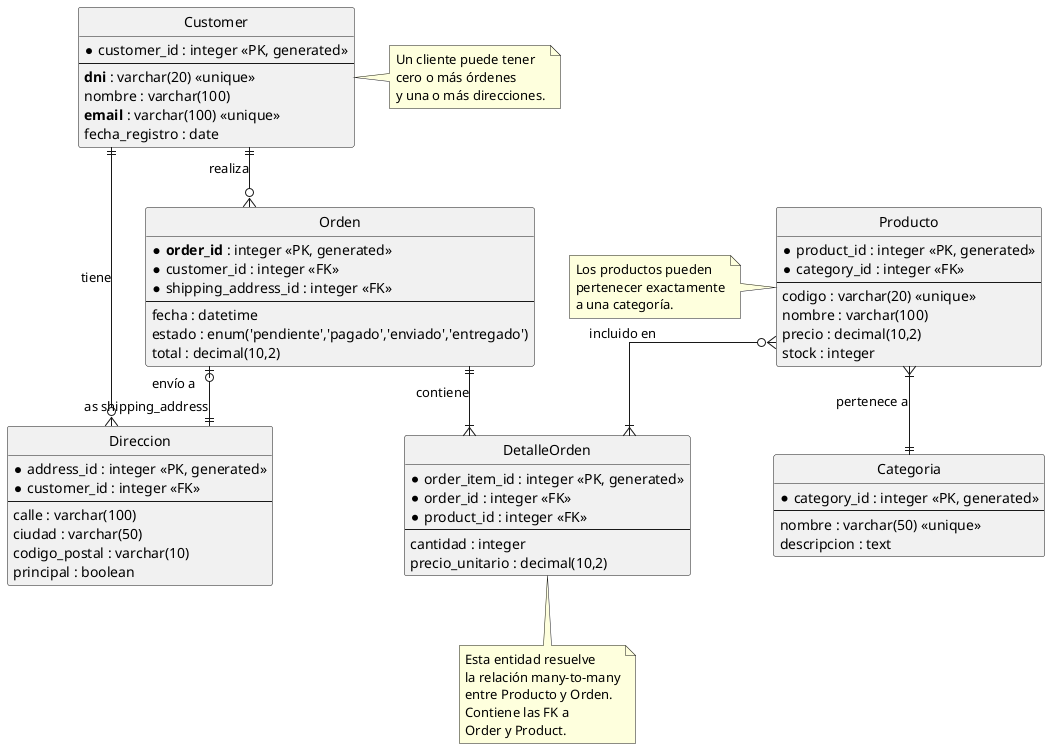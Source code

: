 @startuml
' Configuración para mejor visualización
hide circle
skinparam linetype ortho

' Entidades
entity Customer {
    *customer_id : integer <<PK, generated>>
    --
    **dni** : varchar(20) <<unique>>
    nombre : varchar(100)
    **email** : varchar(100) <<unique>>
    fecha_registro : date
}

entity "Orden" as Order {
    * **order_id** : integer <<PK, generated>>
    *customer_id : integer <<FK>>
    *shipping_address_id : integer <<FK>>
    --
    fecha : datetime
    estado : enum('pendiente','pagado','enviado','entregado')
    total : decimal(10,2)
}

entity "Producto" as Product {
    *product_id : integer <<PK, generated>>
    *category_id : integer <<FK>>
    --
    codigo : varchar(20) <<unique>>
    nombre : varchar(100)
    precio : decimal(10,2)
    stock : integer
}

entity "Categoria" as Category {
    *category_id : integer <<PK, generated>>
    --
    nombre : varchar(50) <<unique>>
    descripcion : text
}

entity "DetalleOrden" as OrderItem {
    *order_item_id : integer <<PK, generated>>
    *order_id : integer <<FK>>
    *product_id : integer <<FK>>
    --
    cantidad : integer
    precio_unitario : decimal(10,2)
}

entity "Direccion" as Address {
    *address_id : integer <<PK, generated>>
    *customer_id : integer <<FK>>
    --
    calle : varchar(100)
    ciudad : varchar(50)
    codigo_postal : varchar(10)
    principal : boolean
}

' Relaciones con todos los tipos posibles
Customer ||--o{ Order : "realiza"
Customer ||--o{ Address : "tiene"

Order ||--|{ OrderItem : "contiene"
Product }o--|{ OrderItem : "incluido en"

Product }|--|| Category : "pertenece a"

' Relación many-to-many implícita a través de OrderItem
' (Producto puede estar en muchas Ordenes y Orden puede tener muchos Productos)

' Relación uno a uno opcional
Order |o--|| Address : "envío a" as shipping_address

' Notas y comentarios
note right of Customer
    Un cliente puede tener
    cero o más órdenes
    y una o más direcciones.
end note

note left of Product
    Los productos pueden
    pertenecer exactamente
    a una categoría.
end note

note bottom of OrderItem
    Esta entidad resuelve
    la relación many-to-many
    entre Producto y Orden.
    Contiene las FK a
    Order y Product.
end note

@enduml